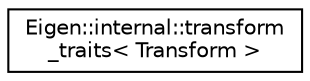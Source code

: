 digraph "Graphical Class Hierarchy"
{
  edge [fontname="Helvetica",fontsize="10",labelfontname="Helvetica",labelfontsize="10"];
  node [fontname="Helvetica",fontsize="10",shape=record];
  rankdir="LR";
  Node1 [label="Eigen::internal::transform\l_traits\< Transform \>",height=0.2,width=0.4,color="black", fillcolor="white", style="filled",URL="$struct_eigen_1_1internal_1_1transform__traits.html"];
}
